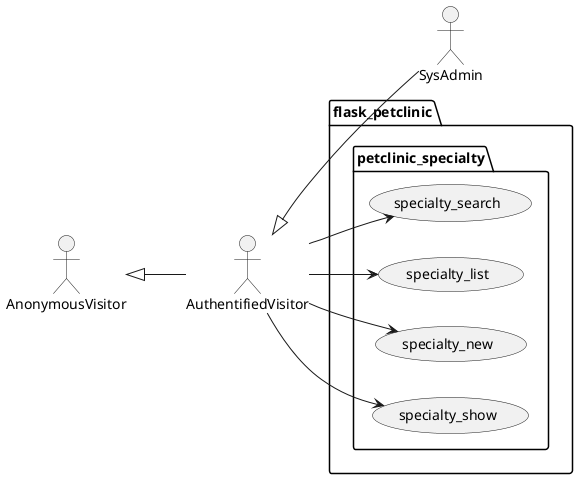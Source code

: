 @startuml
left to right direction

actor AnonymousVisitor as av
actor AuthentifiedVisitor as au
actor SysAdmin as sa

av <|-- au
au <|-- sa

package flask_petclinic {

    package petclinic_specialty {
        usecase specialty_search as uc2000
        usecase specialty_list as uc2001
        usecase specialty_new as uc2002
        usecase specialty_show as uc2003

        au --> uc2000
        au --> uc2001
        au --> uc2002
        au --> uc2003
    }

}
@enduml
